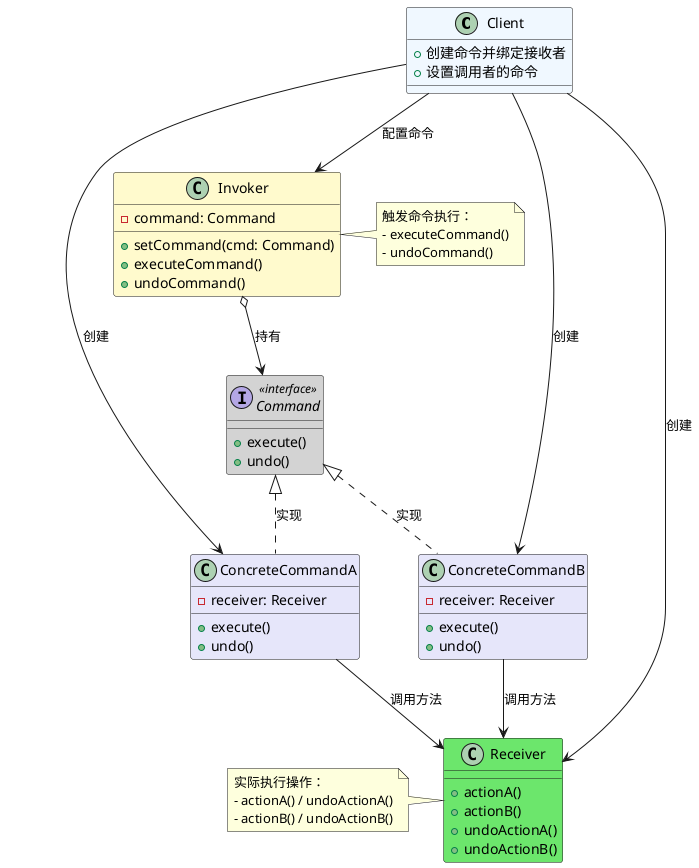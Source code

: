 @startuml

skinparam backgroundColor transparent

' 组件定义
class Client #F0F8FF {
    + 创建命令并绑定接收者
    + 设置调用者的命令
}

class Invoker #FFFACD {
    - command: Command
    + setCommand(cmd: Command)
    + executeCommand()
    + undoCommand()
}

interface Command <<interface>> #D3D3D3 {
    + execute()
    + undo()
}

class ConcreteCommandA #E6E6FA {
    - receiver: Receiver
    + execute()
    + undo()
}

class ConcreteCommandB #E6E6FA {
    - receiver: Receiver
    + execute()
    + undo()
}

class Receiver #6ce66c {
    + actionA()
    + actionB()
    + undoActionA()
    + undoActionB()
}

' 关系连接
Client --> Invoker : 配置命令
Client --> Receiver : 创建
Client --> ConcreteCommandA : 创建
Client --> ConcreteCommandB : 创建

Invoker o--> Command : 持有

Command <|.. ConcreteCommandA : 实现
Command <|.. ConcreteCommandB : 实现

ConcreteCommandA --> Receiver : 调用方法
ConcreteCommandB --> Receiver : 调用方法

' 添加注释
note right of Invoker
  触发命令执行：
  - executeCommand()
  - undoCommand()
end note

note left of Receiver
  实际执行操作：
  - actionA() / undoActionA()
  - actionB() / undoActionB()
end note
@enduml